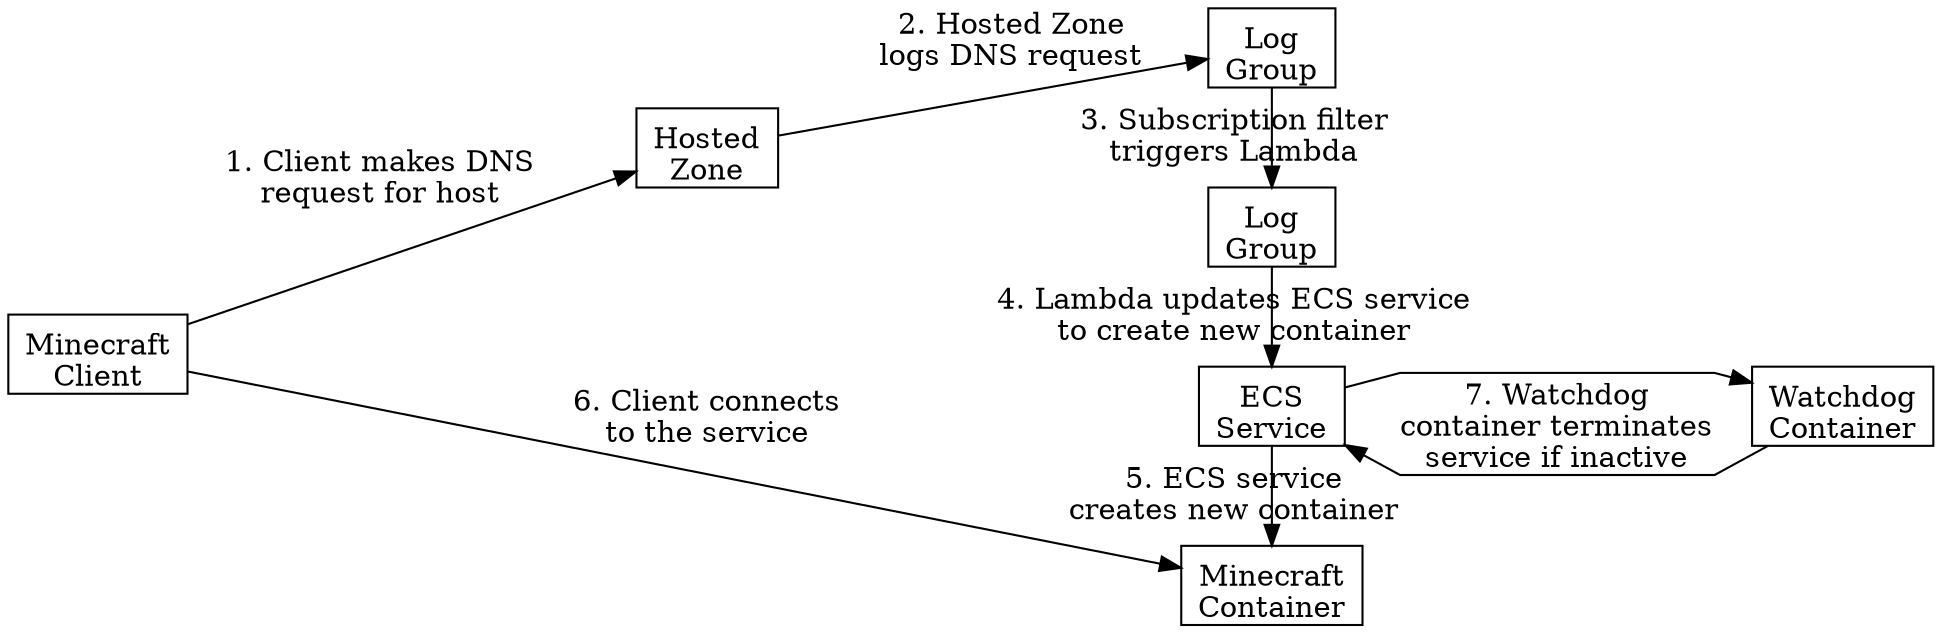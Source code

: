 digraph "Diagram" {
  rankdir=LR
  // ranksep=.25
  // style=rounded
  compound=true
  newrank=true
  splines = polyline
  imagepath="./images"
  node [shape="box"]

  // "../images/64x-padded/Amazon-Elastic-Container-Service_Container1_light-bg4x.png"
  mc_client [label="Minecraft\nClient" labelloc=b image="64x-padded/General4x.png"]
  hosted_zone [label="Hosted\nZone" labelloc=b image="64x-padded/Amazon-Route-53_Hosted-Zone_light-bg4x.png"]
  dns_log_group [label="Log\nGroup" labelloc=b image="64x-padded/Amazon-CloudWatch4x.png"]
  subscription_filter_lambda [label="Log\nGroup" labelloc=b image="64x-padded/AWS-Lambda_Lambda-Function_light-bg4x.png"]
  ecs_service [label="ECS\nService" labelloc=b image="64x-padded/Amazon-Elastic-Container-Service_Service_light-bg4x.png"]
  minecraft_container [label="Minecraft\nContainer" labelloc=b image="64x-padded/Amazon-Elastic-Container-Service_Container1_light-bg4x.png"]
  watchdog_container [label="Watchdog\nContainer" labelloc=b image="64x-padded/Amazon-Elastic-Container-Service_Container2_light-bg4x.png"]

  mc_client -> hosted_zone [label="1. Client makes DNS\nrequest for host"]
  hosted_zone -> dns_log_group [label="2. Hosted Zone\nlogs DNS request"]
  dns_log_group -> subscription_filter_lambda [label="3. Subscription filter\ntriggers Lambda"]
  subscription_filter_lambda -> ecs_service [label="4. Lambda updates ECS service\nto create new container"]
  ecs_service -> minecraft_container [label="5. ECS service\ncreates new container"]
  ecs_service -> watchdog_container
  mc_client -> minecraft_container [label="6. Client connects\nto the service"]
  watchdog_container -> ecs_service [label="7. Watchdog\ncontainer terminates\nservice if inactive"]

  {
    rank=same
    hosted_zone
  }
  {
    rank=same
    minecraft_container
    ecs_service
    subscription_filter_lambda
    dns_log_group
  }
}

